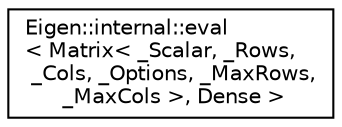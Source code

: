 digraph "Graphical Class Hierarchy"
{
  edge [fontname="Helvetica",fontsize="10",labelfontname="Helvetica",labelfontsize="10"];
  node [fontname="Helvetica",fontsize="10",shape=record];
  rankdir="LR";
  Node1 [label="Eigen::internal::eval\l\< Matrix\< _Scalar, _Rows,\l _Cols, _Options, _MaxRows,\l _MaxCols \>, Dense \>",height=0.2,width=0.4,color="black", fillcolor="white", style="filled",URL="$struct_eigen_1_1internal_1_1eval_3_01_matrix_3_01___scalar_00_01___rows_00_01___cols_00_01___opt9cfa1a2b5d36a2fa1d70e324e0b1c472.html"];
}
